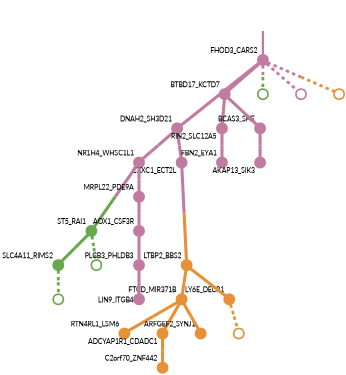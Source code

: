 strict digraph  {
graph[splines=false]; nodesep=0.7; rankdir=TB; ranksep=0.6; forcelabels=true; dpi=600; size=2.5;
0 [color="#c27ba0ff", fillcolor="#c27ba0ff", fixedsize=true, fontname=Lato, fontsize="12pt", height="0.25", label="", penwidth=3, shape=circle, style=filled, xlabel=FHOD3_CARS2];
2 [color="#c27ba0ff", fillcolor="#c27ba0ff", fixedsize=true, fontname=Lato, fontsize="12pt", height="0.25", label="", penwidth=3, shape=circle, style=filled, xlabel=DNAH2_SH3D21];
20 [color="#c27ba0ff", fillcolor="#c27ba0ff", fixedsize=true, fontname=Lato, fontsize="12pt", height="0.25", label="", penwidth=3, shape=circle, style=filled, xlabel=BTBD17_KCTD7];
22 [color="#6aa84fff", fillcolor="#6aa84fff", fixedsize=true, fontname=Lato, fontsize="12pt", height="0.25", label="", penwidth=3, shape=circle, style=solid, xlabel=""];
25 [color="#c27ba0ff", fillcolor="#c27ba0ff", fixedsize=true, fontname=Lato, fontsize="12pt", height="0.25", label="", penwidth=3, shape=circle, style=solid, xlabel=""];
26 [color="#e69138ff", fillcolor="#e69138ff", fixedsize=true, fontname=Lato, fontsize="12pt", height="0.25", label="", penwidth=3, shape=circle, style=solid, xlabel=""];
1 [color="#e69138ff", fillcolor="#e69138ff", fixedsize=true, fontname=Lato, fontsize="12pt", height="0.25", label="", penwidth=3, shape=circle, style=filled, xlabel=LTBP2_BBS2];
14 [color="#e69138ff", fillcolor="#e69138ff", fixedsize=true, fontname=Lato, fontsize="12pt", height="0.25", label="", penwidth=3, shape=circle, style=filled, xlabel=FTCD_MIR371B];
16 [color="#e69138ff", fillcolor="#e69138ff", fixedsize=true, fontname=Lato, fontsize="12pt", height="0.25", label="", penwidth=3, shape=circle, style=filled, xlabel=LY6E_DECR1];
6 [color="#c27ba0ff", fillcolor="#c27ba0ff", fixedsize=true, fontname=Lato, fontsize="12pt", height="0.25", label="", penwidth=3, shape=circle, style=filled, xlabel=NR1H4_WHSC1L1];
9 [color="#c27ba0ff", fillcolor="#c27ba0ff", fixedsize=true, fontname=Lato, fontsize="12pt", height="0.25", label="", penwidth=3, shape=circle, style=filled, xlabel=CXXC1_ECT2L];
3 [color="#6aa84fff", fillcolor="#6aa84fff", fixedsize=true, fontname=Lato, fontsize="12pt", height="0.25", label="", penwidth=3, shape=circle, style=filled, xlabel=ST5_RAI1];
5 [color="#6aa84fff", fillcolor="#6aa84fff", fixedsize=true, fontname=Lato, fontsize="12pt", height="0.25", label="", penwidth=3, shape=circle, style=filled, xlabel=SLC4A11_RIMS2];
23 [color="#6aa84fff", fillcolor="#6aa84fff", fixedsize=true, fontname=Lato, fontsize="12pt", height="0.25", label="", penwidth=3, shape=circle, style=solid, xlabel=""];
4 [color="#c27ba0ff", fillcolor="#c27ba0ff", fixedsize=true, fontname=Lato, fontsize="12pt", height="0.25", label="", penwidth=3, shape=circle, style=filled, xlabel=MRPL22_PDE9A];
17 [color="#c27ba0ff", fillcolor="#c27ba0ff", fixedsize=true, fontname=Lato, fontsize="12pt", height="0.25", label="", penwidth=3, shape=circle, style=filled, xlabel=AOX1_CSF3R];
24 [color="#6aa84fff", fillcolor="#6aa84fff", fixedsize=true, fontname=Lato, fontsize="12pt", height="0.25", label="", penwidth=3, shape=circle, style=solid, xlabel=""];
11 [color="#c27ba0ff", fillcolor="#c27ba0ff", fixedsize=true, fontname=Lato, fontsize="12pt", height="0.25", label="", penwidth=3, shape=circle, style=filled, xlabel=PLCB3_PHLDB3];
10 [color="#c27ba0ff", fillcolor="#c27ba0ff", fixedsize=true, fontname=Lato, fontsize="12pt", height="0.25", label="", penwidth=3, shape=circle, style=filled, xlabel=LIN9_ITGB4];
8 [color="#e69138ff", fillcolor="#e69138ff", fixedsize=true, fontname=Lato, fontsize="12pt", height="0.25", label="", penwidth=3, shape=circle, style=filled, xlabel=RTN4RL1_LSM6];
19 [color="#e69138ff", fillcolor="#e69138ff", fixedsize=true, fontname=Lato, fontsize="12pt", height="0.25", label="", penwidth=3, shape=circle, style=filled, xlabel=ADCYAP1R1_CDADC1];
21 [color="#e69138ff", fillcolor="#e69138ff", fixedsize=true, fontname=Lato, fontsize="12pt", height="0.25", label="", penwidth=3, shape=circle, style=filled, xlabel=ARFGEF2_SYNJ1];
15 [color="#c27ba0ff", fillcolor="#c27ba0ff", fixedsize=true, fontname=Lato, fontsize="12pt", height="0.25", label="", penwidth=3, shape=circle, style=filled, xlabel=RIN2_SLC12A5];
7 [color="#c27ba0ff", fillcolor="#c27ba0ff", fixedsize=true, fontname=Lato, fontsize="12pt", height="0.25", label="", penwidth=3, shape=circle, style=filled, xlabel=FBN2_EYA1];
27 [color="#e69138ff", fillcolor="#e69138ff", fixedsize=true, fontname=Lato, fontsize="12pt", height="0.25", label="", penwidth=3, shape=circle, style=solid, xlabel=""];
18 [color="#c27ba0ff", fillcolor="#c27ba0ff", fixedsize=true, fontname=Lato, fontsize="12pt", height="0.25", label="", penwidth=3, shape=circle, style=filled, xlabel=BCAS3_SHE];
12 [color="#c27ba0ff", fillcolor="#c27ba0ff", fixedsize=true, fontname=Lato, fontsize="12pt", height="0.25", label="", penwidth=3, shape=circle, style=filled, xlabel=AKAP13_SIK3];
13 [color="#e69138ff", fillcolor="#e69138ff", fixedsize=true, fontname=Lato, fontsize="12pt", height="0.25", label="", penwidth=3, shape=circle, style=filled, xlabel=C2orf70_ZNF442];
normal [label="", penwidth=3, style=invis, xlabel=FHOD3_CARS2];
0 -> 2  [arrowsize=0, color="#c27ba0ff;0.5:#c27ba0ff", minlen="2.1634979248046875", penwidth="5.5", style=solid];
0 -> 20  [arrowsize=0, color="#c27ba0ff;0.5:#c27ba0ff", minlen="1.0608365535736084", penwidth="5.5", style=solid];
0 -> 22  [arrowsize=0, color="#c27ba0ff;0.5:#6aa84fff", minlen="1.0266159772872925", penwidth=5, style=dashed];
0 -> 25  [arrowsize=0, color="#c27ba0ff;0.5:#c27ba0ff", minlen="1.0266159772872925", penwidth=5, style=dashed];
0 -> 26  [arrowsize=0, color="#c27ba0ff;0.5:#e69138ff", minlen="1.0266159772872925", penwidth=5, style=dashed];
2 -> 6  [arrowsize=0, color="#c27ba0ff;0.5:#c27ba0ff", minlen="1.53231942653656", penwidth="5.5", style=solid];
2 -> 9  [arrowsize=0, color="#c27ba0ff;0.5:#c27ba0ff", minlen="1.2661597728729248", penwidth="5.5", style=solid];
20 -> 15  [arrowsize=0, color="#c27ba0ff;0.5:#c27ba0ff", minlen="1.10646390914917", penwidth="5.5", style=solid];
20 -> 18  [arrowsize=0, color="#c27ba0ff;0.5:#c27ba0ff", minlen="1.0836502313613892", penwidth="5.5", style=solid];
1 -> 14  [arrowsize=0, color="#e69138ff;0.5:#e69138ff", minlen="1.1140683889389038", penwidth="5.5", style=solid];
1 -> 16  [arrowsize=0, color="#e69138ff;0.5:#e69138ff", minlen="1.0988593101501465", penwidth="5.5", style=solid];
14 -> 8  [arrowsize=0, color="#e69138ff;0.5:#e69138ff", minlen="1.3498098850250244", penwidth="5.5", style=solid];
14 -> 19  [arrowsize=0, color="#e69138ff;0.5:#e69138ff", minlen="1.0684410333633423", penwidth="5.5", style=solid];
14 -> 21  [arrowsize=0, color="#e69138ff;0.5:#e69138ff", minlen="1.053231954574585", penwidth="5.5", style=solid];
16 -> 27  [arrowsize=0, color="#e69138ff;0.5:#e69138ff", minlen="1.0266159772872925", penwidth=5, style=dashed];
6 -> 3  [arrowsize=0, color="#c27ba0ff;0.5:#6aa84fff", minlen="2.0570342540740967", penwidth="5.5", style=solid];
6 -> 4  [arrowsize=0, color="#c27ba0ff;0.5:#c27ba0ff", minlen="1.593155860900879", penwidth="5.5", style=solid];
9 -> 1  [arrowsize=0, color="#c27ba0ff;0.5:#e69138ff", minlen="3.0", penwidth="5.5", style=solid];
3 -> 5  [arrowsize=0, color="#6aa84fff;0.5:#6aa84fff", minlen="1.5475285053253174", penwidth="5.5", style=solid];
3 -> 23  [arrowsize=0, color="#6aa84fff;0.5:#6aa84fff", minlen="1.0266159772872925", penwidth=5, style=dashed];
5 -> 24  [arrowsize=0, color="#6aa84fff;0.5:#6aa84fff", minlen="1.0266159772872925", penwidth=5, style=dashed];
4 -> 17  [arrowsize=0, color="#c27ba0ff;0.5:#c27ba0ff", minlen="1.091254711151123", penwidth="5.5", style=solid];
17 -> 11  [arrowsize=0, color="#c27ba0ff;0.5:#c27ba0ff", minlen="1.1825095415115356", penwidth="5.5", style=solid];
11 -> 10  [arrowsize=0, color="#c27ba0ff;0.5:#c27ba0ff", minlen="1.2281368970870972", penwidth="5.5", style=solid];
19 -> 13  [arrowsize=0, color="#e69138ff;0.5:#e69138ff", minlen="1.1216729879379272", penwidth="5.5", style=solid];
15 -> 7  [arrowsize=0, color="#c27ba0ff;0.5:#c27ba0ff", minlen="1.4334601163864136", penwidth="5.5", style=solid];
18 -> 12  [arrowsize=0, color="#c27ba0ff;0.5:#c27ba0ff", minlen="1.1673003435134888", penwidth="5.5", style=solid];
normal -> 0  [arrowsize=0, color="#c27ba0ff", label="", penwidth=4, style=solid];
}
